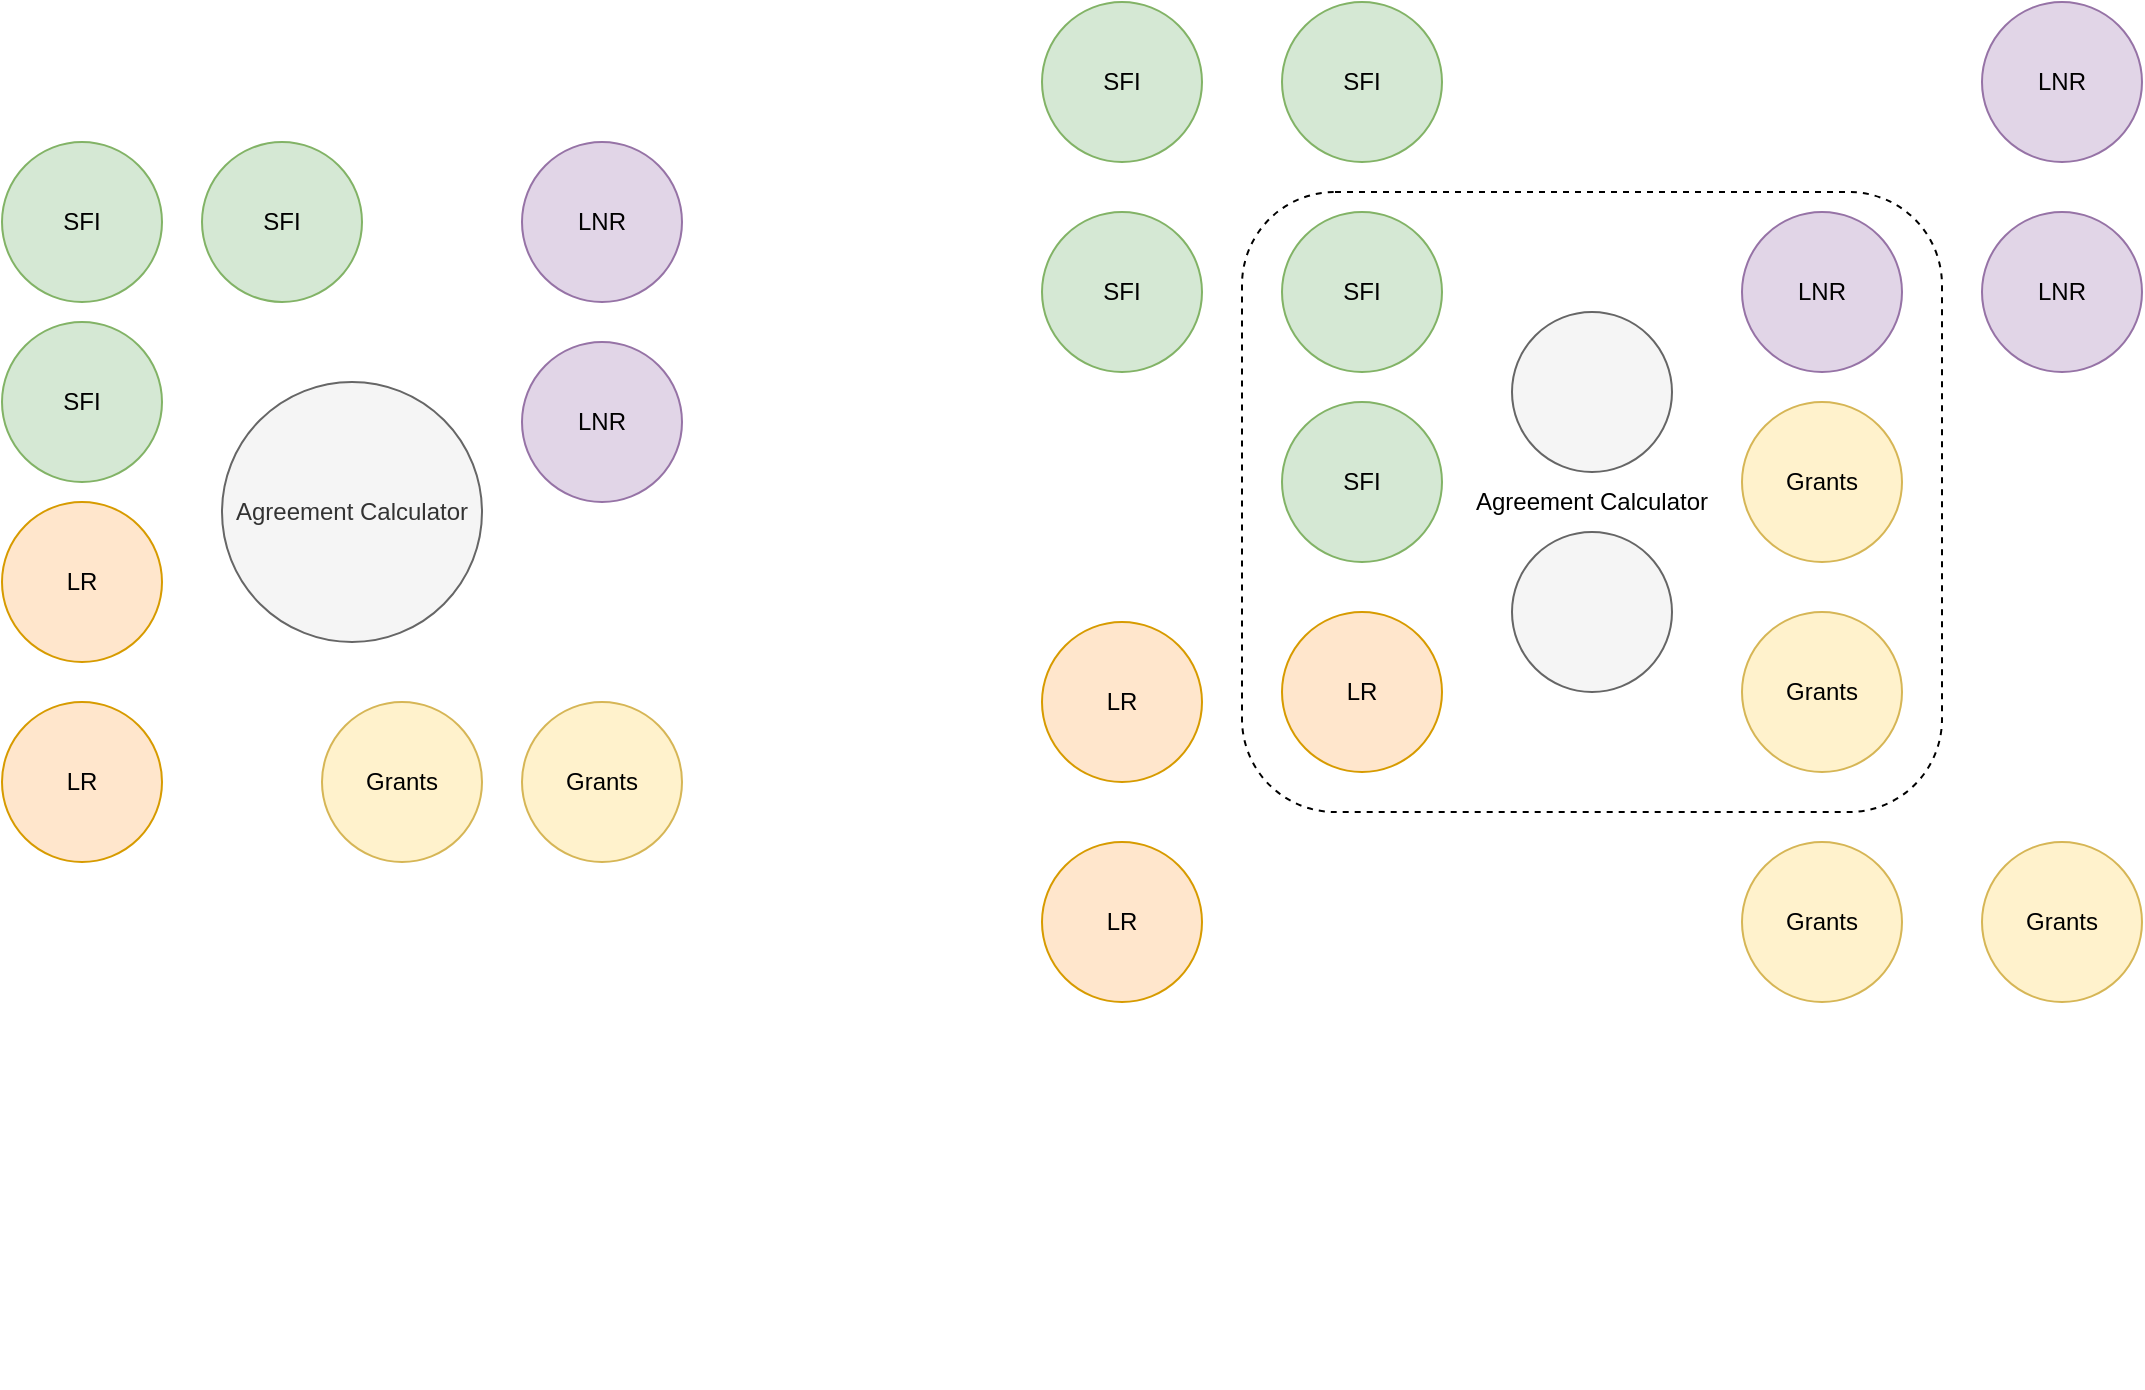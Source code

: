 <mxfile version="14.7.10" type="github">
  <diagram id="Js54alGn4AjX2zPeYyBl" name="Page-1">
    <mxGraphModel dx="1422" dy="762" grid="1" gridSize="10" guides="1" tooltips="1" connect="1" arrows="1" fold="1" page="1" pageScale="1" pageWidth="827" pageHeight="1169" math="0" shadow="0">
      <root>
        <mxCell id="0" />
        <mxCell id="1" parent="0" />
        <mxCell id="QRr55zgmmeQrsnKyoeg7-24" value="Agreement Calculator" style="rounded=1;whiteSpace=wrap;html=1;dashed=1;" vertex="1" parent="1">
          <mxGeometry x="710" y="105" width="350" height="310" as="geometry" />
        </mxCell>
        <mxCell id="QRr55zgmmeQrsnKyoeg7-1" value="Agreement Calculator" style="ellipse;whiteSpace=wrap;html=1;aspect=fixed;fillColor=#f5f5f5;strokeColor=#666666;fontColor=#333333;" vertex="1" parent="1">
          <mxGeometry x="200" y="200" width="130" height="130" as="geometry" />
        </mxCell>
        <mxCell id="QRr55zgmmeQrsnKyoeg7-5" value="SFI" style="ellipse;whiteSpace=wrap;html=1;aspect=fixed;fillColor=#d5e8d4;strokeColor=#82b366;" vertex="1" parent="1">
          <mxGeometry x="90" y="80" width="80" height="80" as="geometry" />
        </mxCell>
        <mxCell id="QRr55zgmmeQrsnKyoeg7-6" value="LNR" style="ellipse;whiteSpace=wrap;html=1;aspect=fixed;fillColor=#e1d5e7;strokeColor=#9673a6;" vertex="1" parent="1">
          <mxGeometry x="350" y="80" width="80" height="80" as="geometry" />
        </mxCell>
        <mxCell id="QRr55zgmmeQrsnKyoeg7-7" value="LR" style="ellipse;whiteSpace=wrap;html=1;aspect=fixed;fillColor=#ffe6cc;strokeColor=#d79b00;" vertex="1" parent="1">
          <mxGeometry x="90" y="360" width="80" height="80" as="geometry" />
        </mxCell>
        <mxCell id="QRr55zgmmeQrsnKyoeg7-8" value="Grants" style="ellipse;whiteSpace=wrap;html=1;aspect=fixed;fillColor=#fff2cc;strokeColor=#d6b656;" vertex="1" parent="1">
          <mxGeometry x="350" y="360" width="80" height="80" as="geometry" />
        </mxCell>
        <mxCell id="QRr55zgmmeQrsnKyoeg7-14" value="" style="shape=image;html=1;verticalAlign=top;verticalLabelPosition=bottom;labelBackgroundColor=#ffffff;imageAspect=0;aspect=fixed;image=https://cdn3.iconfinder.com/data/icons/flat-actions-icons-9/792/Close_Icon_Dark-128.png" vertex="1" parent="1">
          <mxGeometry x="160" y="520" width="183" height="183" as="geometry" />
        </mxCell>
        <mxCell id="QRr55zgmmeQrsnKyoeg7-15" value="SFI" style="ellipse;whiteSpace=wrap;html=1;aspect=fixed;fillColor=#d5e8d4;strokeColor=#82b366;" vertex="1" parent="1">
          <mxGeometry x="610" y="10" width="80" height="80" as="geometry" />
        </mxCell>
        <mxCell id="QRr55zgmmeQrsnKyoeg7-16" value="SFI" style="ellipse;whiteSpace=wrap;html=1;aspect=fixed;fillColor=#d5e8d4;strokeColor=#82b366;" vertex="1" parent="1">
          <mxGeometry x="730" y="115" width="80" height="80" as="geometry" />
        </mxCell>
        <mxCell id="QRr55zgmmeQrsnKyoeg7-17" value="" style="ellipse;whiteSpace=wrap;html=1;aspect=fixed;fillColor=#f5f5f5;strokeColor=#666666;fontColor=#333333;" vertex="1" parent="1">
          <mxGeometry x="845" y="165" width="80" height="80" as="geometry" />
        </mxCell>
        <mxCell id="QRr55zgmmeQrsnKyoeg7-18" value="LNR" style="ellipse;whiteSpace=wrap;html=1;aspect=fixed;fillColor=#e1d5e7;strokeColor=#9673a6;" vertex="1" parent="1">
          <mxGeometry x="960" y="115" width="80" height="80" as="geometry" />
        </mxCell>
        <mxCell id="QRr55zgmmeQrsnKyoeg7-19" value="LNR" style="ellipse;whiteSpace=wrap;html=1;aspect=fixed;fillColor=#e1d5e7;strokeColor=#9673a6;" vertex="1" parent="1">
          <mxGeometry x="1080" y="10" width="80" height="80" as="geometry" />
        </mxCell>
        <mxCell id="QRr55zgmmeQrsnKyoeg7-20" value="Grants" style="ellipse;whiteSpace=wrap;html=1;aspect=fixed;fillColor=#fff2cc;strokeColor=#d6b656;" vertex="1" parent="1">
          <mxGeometry x="960" y="315" width="80" height="80" as="geometry" />
        </mxCell>
        <mxCell id="QRr55zgmmeQrsnKyoeg7-21" value="Grants" style="ellipse;whiteSpace=wrap;html=1;aspect=fixed;fillColor=#fff2cc;strokeColor=#d6b656;" vertex="1" parent="1">
          <mxGeometry x="1080" y="430" width="80" height="80" as="geometry" />
        </mxCell>
        <mxCell id="QRr55zgmmeQrsnKyoeg7-22" value="LR" style="ellipse;whiteSpace=wrap;html=1;aspect=fixed;fillColor=#ffe6cc;strokeColor=#d79b00;" vertex="1" parent="1">
          <mxGeometry x="730" y="315" width="80" height="80" as="geometry" />
        </mxCell>
        <mxCell id="QRr55zgmmeQrsnKyoeg7-23" value="LR" style="ellipse;whiteSpace=wrap;html=1;aspect=fixed;fillColor=#ffe6cc;strokeColor=#d79b00;" vertex="1" parent="1">
          <mxGeometry x="610" y="430" width="80" height="80" as="geometry" />
        </mxCell>
        <mxCell id="QRr55zgmmeQrsnKyoeg7-25" value="" style="ellipse;whiteSpace=wrap;html=1;aspect=fixed;fillColor=#f5f5f5;strokeColor=#666666;fontColor=#333333;" vertex="1" parent="1">
          <mxGeometry x="845" y="275" width="80" height="80" as="geometry" />
        </mxCell>
        <mxCell id="QRr55zgmmeQrsnKyoeg7-33" value="" style="shape=image;html=1;verticalAlign=top;verticalLabelPosition=bottom;labelBackgroundColor=#ffffff;imageAspect=0;aspect=fixed;image=https://cdn3.iconfinder.com/data/icons/miscellaneous-80/60/check-128.png;dashed=1;" vertex="1" parent="1">
          <mxGeometry x="827" y="547.5" width="128" height="128" as="geometry" />
        </mxCell>
        <mxCell id="QRr55zgmmeQrsnKyoeg7-34" value="SFI" style="ellipse;whiteSpace=wrap;html=1;aspect=fixed;fillColor=#d5e8d4;strokeColor=#82b366;" vertex="1" parent="1">
          <mxGeometry x="730" y="210" width="80" height="80" as="geometry" />
        </mxCell>
        <mxCell id="QRr55zgmmeQrsnKyoeg7-36" value="Grants" style="ellipse;whiteSpace=wrap;html=1;aspect=fixed;fillColor=#fff2cc;strokeColor=#d6b656;" vertex="1" parent="1">
          <mxGeometry x="960" y="210" width="80" height="80" as="geometry" />
        </mxCell>
        <mxCell id="QRr55zgmmeQrsnKyoeg7-37" value="SFI" style="ellipse;whiteSpace=wrap;html=1;aspect=fixed;fillColor=#d5e8d4;strokeColor=#82b366;" vertex="1" parent="1">
          <mxGeometry x="730" y="10" width="80" height="80" as="geometry" />
        </mxCell>
        <mxCell id="QRr55zgmmeQrsnKyoeg7-38" value="SFI" style="ellipse;whiteSpace=wrap;html=1;aspect=fixed;fillColor=#d5e8d4;strokeColor=#82b366;" vertex="1" parent="1">
          <mxGeometry x="610" y="115" width="80" height="80" as="geometry" />
        </mxCell>
        <mxCell id="QRr55zgmmeQrsnKyoeg7-39" value="LNR" style="ellipse;whiteSpace=wrap;html=1;aspect=fixed;fillColor=#e1d5e7;strokeColor=#9673a6;" vertex="1" parent="1">
          <mxGeometry x="1080" y="115" width="80" height="80" as="geometry" />
        </mxCell>
        <mxCell id="QRr55zgmmeQrsnKyoeg7-40" value="Grants" style="ellipse;whiteSpace=wrap;html=1;aspect=fixed;fillColor=#fff2cc;strokeColor=#d6b656;" vertex="1" parent="1">
          <mxGeometry x="960" y="430" width="80" height="80" as="geometry" />
        </mxCell>
        <mxCell id="QRr55zgmmeQrsnKyoeg7-41" value="LR" style="ellipse;whiteSpace=wrap;html=1;aspect=fixed;fillColor=#ffe6cc;strokeColor=#d79b00;" vertex="1" parent="1">
          <mxGeometry x="610" y="320" width="80" height="80" as="geometry" />
        </mxCell>
        <mxCell id="QRr55zgmmeQrsnKyoeg7-42" value="LR" style="ellipse;whiteSpace=wrap;html=1;aspect=fixed;fillColor=#ffe6cc;strokeColor=#d79b00;" vertex="1" parent="1">
          <mxGeometry x="90" y="260" width="80" height="80" as="geometry" />
        </mxCell>
        <mxCell id="QRr55zgmmeQrsnKyoeg7-43" value="Grants" style="ellipse;whiteSpace=wrap;html=1;aspect=fixed;fillColor=#fff2cc;strokeColor=#d6b656;" vertex="1" parent="1">
          <mxGeometry x="250" y="360" width="80" height="80" as="geometry" />
        </mxCell>
        <mxCell id="QRr55zgmmeQrsnKyoeg7-44" value="LNR" style="ellipse;whiteSpace=wrap;html=1;aspect=fixed;fillColor=#e1d5e7;strokeColor=#9673a6;" vertex="1" parent="1">
          <mxGeometry x="350" y="180" width="80" height="80" as="geometry" />
        </mxCell>
        <mxCell id="QRr55zgmmeQrsnKyoeg7-45" value="SFI" style="ellipse;whiteSpace=wrap;html=1;aspect=fixed;fillColor=#d5e8d4;strokeColor=#82b366;" vertex="1" parent="1">
          <mxGeometry x="190" y="80" width="80" height="80" as="geometry" />
        </mxCell>
        <mxCell id="QRr55zgmmeQrsnKyoeg7-46" value="SFI" style="ellipse;whiteSpace=wrap;html=1;aspect=fixed;fillColor=#d5e8d4;strokeColor=#82b366;" vertex="1" parent="1">
          <mxGeometry x="90" y="170" width="80" height="80" as="geometry" />
        </mxCell>
      </root>
    </mxGraphModel>
  </diagram>
</mxfile>
